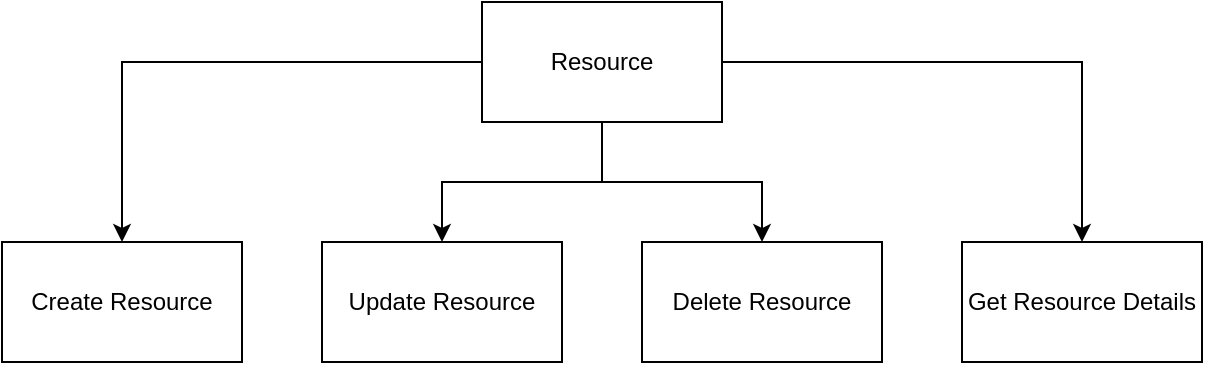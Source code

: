<mxfile version="21.2.9" type="github">
  <diagram name="Page-1" id="78ZHDbuBj7sIPuosMUZQ">
    <mxGraphModel dx="1434" dy="835" grid="1" gridSize="10" guides="1" tooltips="1" connect="1" arrows="1" fold="1" page="1" pageScale="1" pageWidth="827" pageHeight="1169" math="0" shadow="0">
      <root>
        <mxCell id="0" />
        <mxCell id="1" parent="0" />
        <mxCell id="hCQHkjhOCF-EWj8wAoqS-6" style="edgeStyle=orthogonalEdgeStyle;rounded=0;orthogonalLoop=1;jettySize=auto;html=1;entryX=0.5;entryY=0;entryDx=0;entryDy=0;" edge="1" parent="1" source="hCQHkjhOCF-EWj8wAoqS-1" target="hCQHkjhOCF-EWj8wAoqS-2">
          <mxGeometry relative="1" as="geometry" />
        </mxCell>
        <mxCell id="hCQHkjhOCF-EWj8wAoqS-7" style="edgeStyle=orthogonalEdgeStyle;rounded=0;orthogonalLoop=1;jettySize=auto;html=1;entryX=0.5;entryY=0;entryDx=0;entryDy=0;" edge="1" parent="1" source="hCQHkjhOCF-EWj8wAoqS-1" target="hCQHkjhOCF-EWj8wAoqS-3">
          <mxGeometry relative="1" as="geometry" />
        </mxCell>
        <mxCell id="hCQHkjhOCF-EWj8wAoqS-8" style="edgeStyle=orthogonalEdgeStyle;rounded=0;orthogonalLoop=1;jettySize=auto;html=1;entryX=0.5;entryY=0;entryDx=0;entryDy=0;" edge="1" parent="1" source="hCQHkjhOCF-EWj8wAoqS-1" target="hCQHkjhOCF-EWj8wAoqS-4">
          <mxGeometry relative="1" as="geometry" />
        </mxCell>
        <mxCell id="hCQHkjhOCF-EWj8wAoqS-9" style="edgeStyle=orthogonalEdgeStyle;rounded=0;orthogonalLoop=1;jettySize=auto;html=1;entryX=0.5;entryY=0;entryDx=0;entryDy=0;" edge="1" parent="1" source="hCQHkjhOCF-EWj8wAoqS-1" target="hCQHkjhOCF-EWj8wAoqS-5">
          <mxGeometry relative="1" as="geometry" />
        </mxCell>
        <mxCell id="hCQHkjhOCF-EWj8wAoqS-1" value="Resource" style="rounded=0;whiteSpace=wrap;html=1;" vertex="1" parent="1">
          <mxGeometry x="320" y="370" width="120" height="60" as="geometry" />
        </mxCell>
        <mxCell id="hCQHkjhOCF-EWj8wAoqS-2" value="Create Resource" style="rounded=0;whiteSpace=wrap;html=1;" vertex="1" parent="1">
          <mxGeometry x="80" y="490" width="120" height="60" as="geometry" />
        </mxCell>
        <mxCell id="hCQHkjhOCF-EWj8wAoqS-3" value="Update Resource" style="rounded=0;whiteSpace=wrap;html=1;" vertex="1" parent="1">
          <mxGeometry x="240" y="490" width="120" height="60" as="geometry" />
        </mxCell>
        <mxCell id="hCQHkjhOCF-EWj8wAoqS-4" value="Delete Resource" style="rounded=0;whiteSpace=wrap;html=1;" vertex="1" parent="1">
          <mxGeometry x="400" y="490" width="120" height="60" as="geometry" />
        </mxCell>
        <mxCell id="hCQHkjhOCF-EWj8wAoqS-5" value="Get Resource Details" style="rounded=0;whiteSpace=wrap;html=1;" vertex="1" parent="1">
          <mxGeometry x="560" y="490" width="120" height="60" as="geometry" />
        </mxCell>
      </root>
    </mxGraphModel>
  </diagram>
</mxfile>
